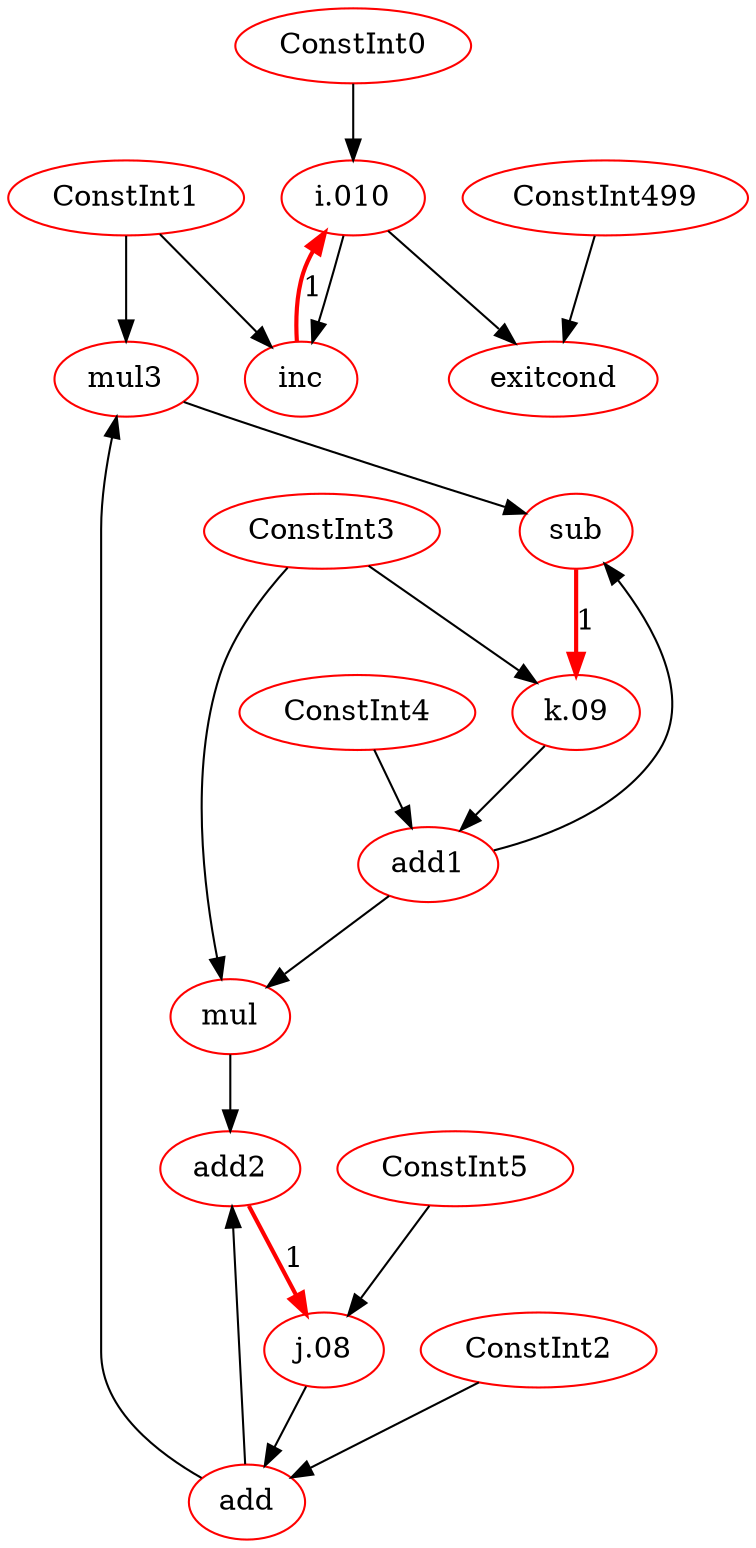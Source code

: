 digraph loop_graph211 { 
{
0 [color=red, label="i.010"];

1 [color=red, label="k.09"];

2 [color=red, label="j.08"];

3 [color=red, label="add"];

4 [color=red, label="add1"];

5 [color=red, label="mul"];

6 [color=red, label="add2"];

7 [color=red, label="mul3"];

8 [color=red, label="sub"];

9 [color=red, label="inc"];

10 [color=red, label="exitcond"];

11 [color=red, label="ConstInt0"];

12 [color=red, label="ConstInt3"];

13 [color=red, label="ConstInt5"];

14 [color=red, label="ConstInt2"];

15 [color=red, label="ConstInt4"];

16 [color=red, label="ConstInt1"];

17 [color=red, label="ConstInt499"];
11 -> 0
9 -> 0 [style=bold, color=red, label=1] 
12 -> 1
8 -> 1 [style=bold, color=red, label=1] 
13 -> 2
6 -> 2 [style=bold, color=red, label=1] 
2 -> 3
14 -> 3
1 -> 4
15 -> 4
4 -> 5
12 -> 5
5 -> 6
3 -> 6
3 -> 7
16 -> 7
4 -> 8
7 -> 8
0 -> 9
16 -> 9
0 -> 10
17 -> 10

}

}